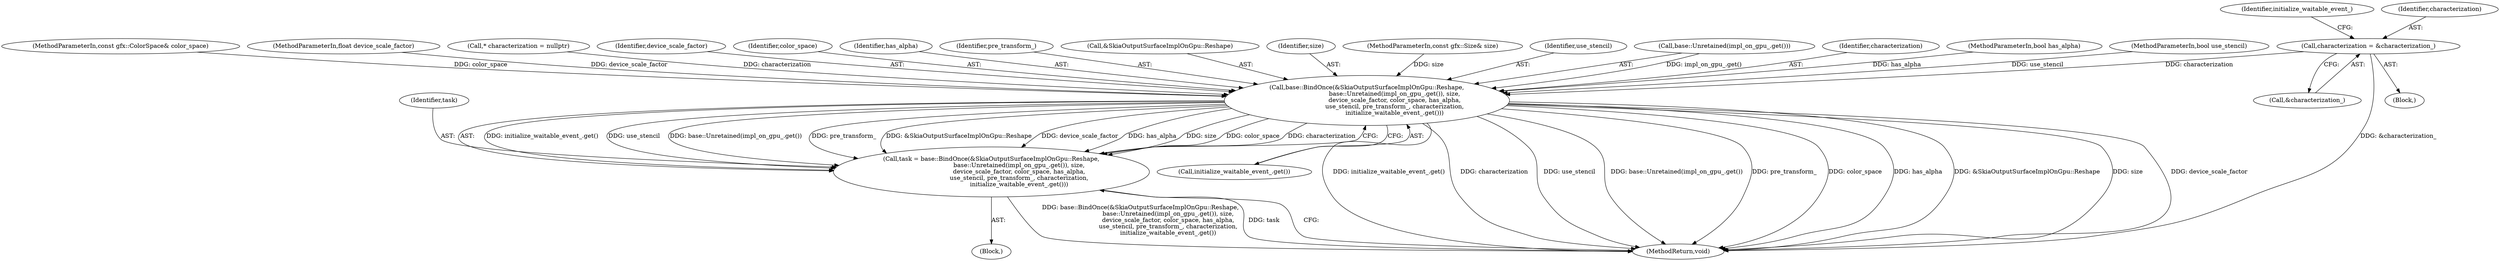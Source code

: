 digraph "0_Chrome_41f5b55ab27da6890af96f2f8f0f6dd5bc6cc93c@pointer" {
"1000153" [label="(Call,characterization = &characterization_)"];
"1000169" [label="(Call,base::BindOnce(&SkiaOutputSurfaceImplOnGpu::Reshape,\n                             base::Unretained(impl_on_gpu_.get()), size,\n                             device_scale_factor, color_space, has_alpha,\n                             use_stencil, pre_transform_, characterization,\n                             initialize_waitable_event_.get()))"];
"1000167" [label="(Call,task = base::BindOnce(&SkiaOutputSurfaceImplOnGpu::Reshape,\n                             base::Unretained(impl_on_gpu_.get()), size,\n                             device_scale_factor, color_space, has_alpha,\n                             use_stencil, pre_transform_, characterization,\n                             initialize_waitable_event_.get()))"];
"1000104" [label="(MethodParameterIn,const gfx::ColorSpace& color_space)"];
"1000103" [label="(MethodParameterIn,float device_scale_factor)"];
"1000158" [label="(Identifier,initialize_waitable_event_)"];
"1000116" [label="(Call,* characterization = nullptr)"];
"1000175" [label="(Identifier,device_scale_factor)"];
"1000155" [label="(Call,&characterization_)"];
"1000176" [label="(Identifier,color_space)"];
"1000177" [label="(Identifier,has_alpha)"];
"1000169" [label="(Call,base::BindOnce(&SkiaOutputSurfaceImplOnGpu::Reshape,\n                             base::Unretained(impl_on_gpu_.get()), size,\n                             device_scale_factor, color_space, has_alpha,\n                             use_stencil, pre_transform_, characterization,\n                             initialize_waitable_event_.get()))"];
"1000179" [label="(Identifier,pre_transform_)"];
"1000107" [label="(Block,)"];
"1000170" [label="(Call,&SkiaOutputSurfaceImplOnGpu::Reshape)"];
"1000168" [label="(Identifier,task)"];
"1000181" [label="(Call,initialize_waitable_event_.get())"];
"1000154" [label="(Identifier,characterization)"];
"1000167" [label="(Call,task = base::BindOnce(&SkiaOutputSurfaceImplOnGpu::Reshape,\n                             base::Unretained(impl_on_gpu_.get()), size,\n                             device_scale_factor, color_space, has_alpha,\n                             use_stencil, pre_transform_, characterization,\n                             initialize_waitable_event_.get()))"];
"1000174" [label="(Identifier,size)"];
"1000102" [label="(MethodParameterIn,const gfx::Size& size)"];
"1000178" [label="(Identifier,use_stencil)"];
"1000172" [label="(Call,base::Unretained(impl_on_gpu_.get()))"];
"1000153" [label="(Call,characterization = &characterization_)"];
"1000180" [label="(Identifier,characterization)"];
"1000183" [label="(MethodReturn,void)"];
"1000105" [label="(MethodParameterIn,bool has_alpha)"];
"1000152" [label="(Block,)"];
"1000106" [label="(MethodParameterIn,bool use_stencil)"];
"1000153" -> "1000152"  [label="AST: "];
"1000153" -> "1000155"  [label="CFG: "];
"1000154" -> "1000153"  [label="AST: "];
"1000155" -> "1000153"  [label="AST: "];
"1000158" -> "1000153"  [label="CFG: "];
"1000153" -> "1000183"  [label="DDG: &characterization_"];
"1000153" -> "1000169"  [label="DDG: characterization"];
"1000169" -> "1000167"  [label="AST: "];
"1000169" -> "1000181"  [label="CFG: "];
"1000170" -> "1000169"  [label="AST: "];
"1000172" -> "1000169"  [label="AST: "];
"1000174" -> "1000169"  [label="AST: "];
"1000175" -> "1000169"  [label="AST: "];
"1000176" -> "1000169"  [label="AST: "];
"1000177" -> "1000169"  [label="AST: "];
"1000178" -> "1000169"  [label="AST: "];
"1000179" -> "1000169"  [label="AST: "];
"1000180" -> "1000169"  [label="AST: "];
"1000181" -> "1000169"  [label="AST: "];
"1000167" -> "1000169"  [label="CFG: "];
"1000169" -> "1000183"  [label="DDG: initialize_waitable_event_.get()"];
"1000169" -> "1000183"  [label="DDG: characterization"];
"1000169" -> "1000183"  [label="DDG: use_stencil"];
"1000169" -> "1000183"  [label="DDG: base::Unretained(impl_on_gpu_.get())"];
"1000169" -> "1000183"  [label="DDG: pre_transform_"];
"1000169" -> "1000183"  [label="DDG: color_space"];
"1000169" -> "1000183"  [label="DDG: has_alpha"];
"1000169" -> "1000183"  [label="DDG: &SkiaOutputSurfaceImplOnGpu::Reshape"];
"1000169" -> "1000183"  [label="DDG: size"];
"1000169" -> "1000183"  [label="DDG: device_scale_factor"];
"1000169" -> "1000167"  [label="DDG: initialize_waitable_event_.get()"];
"1000169" -> "1000167"  [label="DDG: use_stencil"];
"1000169" -> "1000167"  [label="DDG: base::Unretained(impl_on_gpu_.get())"];
"1000169" -> "1000167"  [label="DDG: pre_transform_"];
"1000169" -> "1000167"  [label="DDG: &SkiaOutputSurfaceImplOnGpu::Reshape"];
"1000169" -> "1000167"  [label="DDG: device_scale_factor"];
"1000169" -> "1000167"  [label="DDG: has_alpha"];
"1000169" -> "1000167"  [label="DDG: size"];
"1000169" -> "1000167"  [label="DDG: color_space"];
"1000169" -> "1000167"  [label="DDG: characterization"];
"1000172" -> "1000169"  [label="DDG: impl_on_gpu_.get()"];
"1000102" -> "1000169"  [label="DDG: size"];
"1000103" -> "1000169"  [label="DDG: device_scale_factor"];
"1000104" -> "1000169"  [label="DDG: color_space"];
"1000105" -> "1000169"  [label="DDG: has_alpha"];
"1000106" -> "1000169"  [label="DDG: use_stencil"];
"1000116" -> "1000169"  [label="DDG: characterization"];
"1000167" -> "1000107"  [label="AST: "];
"1000168" -> "1000167"  [label="AST: "];
"1000183" -> "1000167"  [label="CFG: "];
"1000167" -> "1000183"  [label="DDG: base::BindOnce(&SkiaOutputSurfaceImplOnGpu::Reshape,\n                             base::Unretained(impl_on_gpu_.get()), size,\n                             device_scale_factor, color_space, has_alpha,\n                             use_stencil, pre_transform_, characterization,\n                             initialize_waitable_event_.get())"];
"1000167" -> "1000183"  [label="DDG: task"];
}
